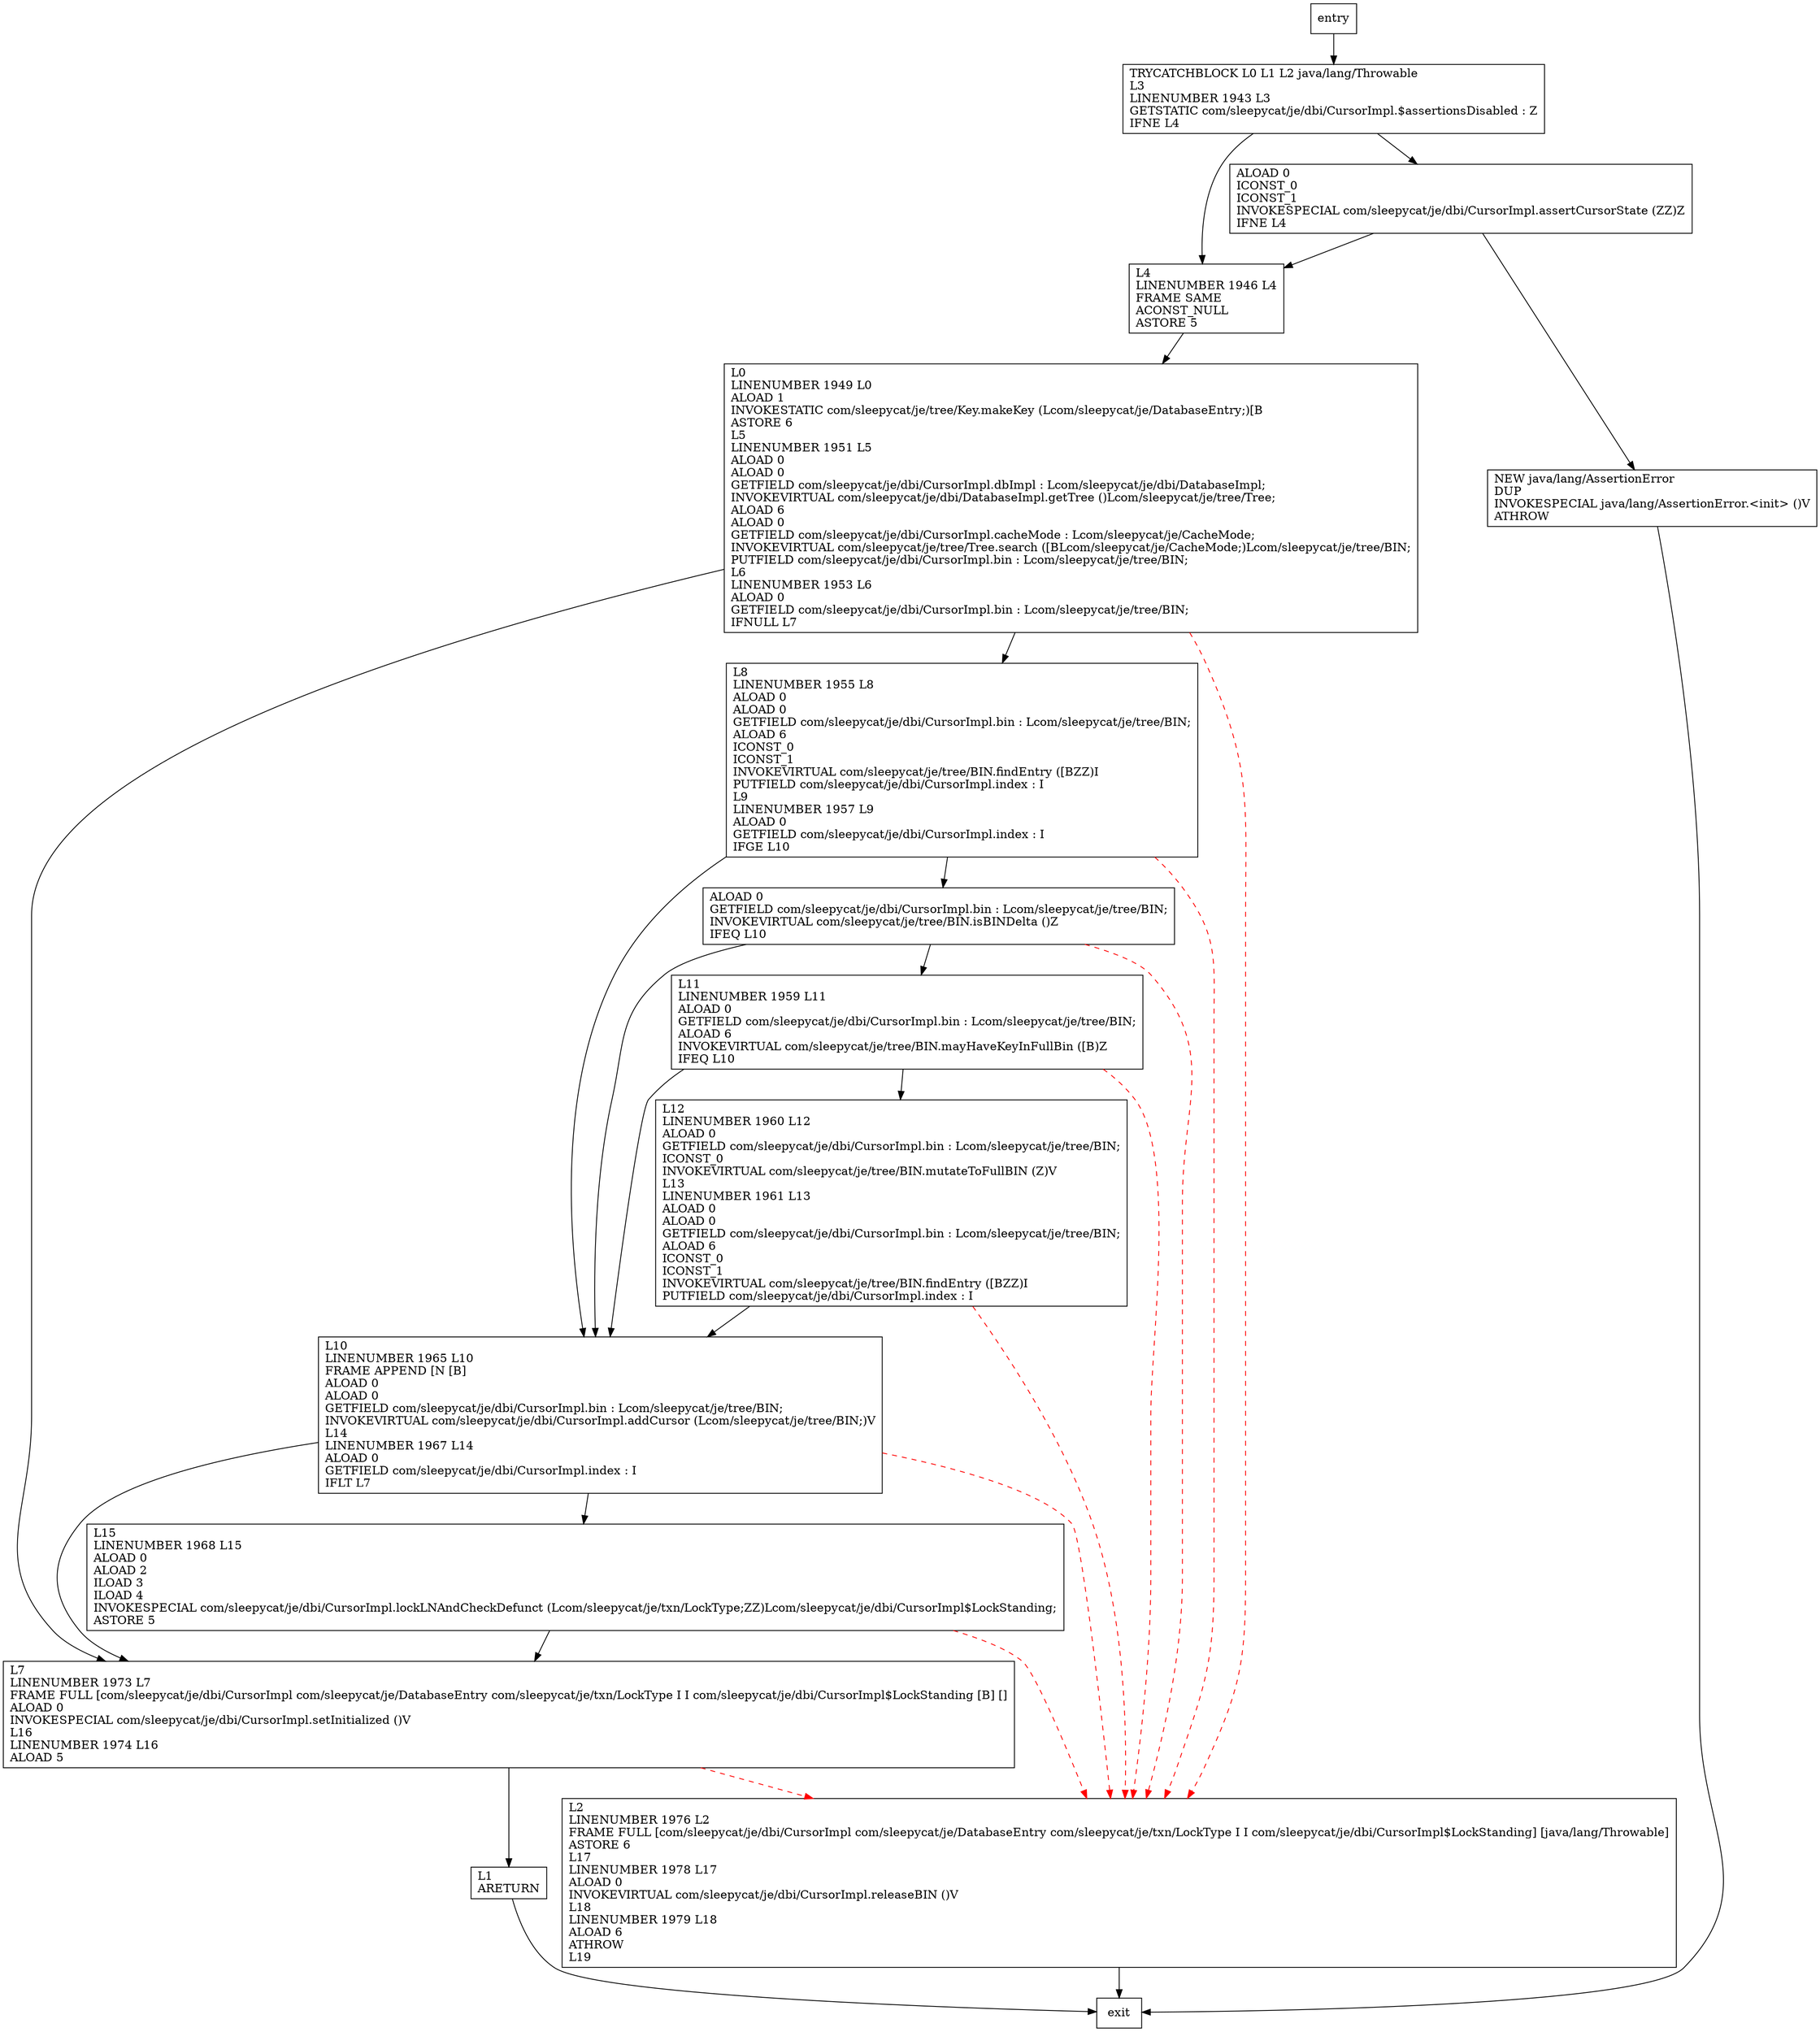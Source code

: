 digraph searchExact {
node [shape=record];
1635673534 [label="L8\lLINENUMBER 1955 L8\lALOAD 0\lALOAD 0\lGETFIELD com/sleepycat/je/dbi/CursorImpl.bin : Lcom/sleepycat/je/tree/BIN;\lALOAD 6\lICONST_0\lICONST_1\lINVOKEVIRTUAL com/sleepycat/je/tree/BIN.findEntry ([BZZ)I\lPUTFIELD com/sleepycat/je/dbi/CursorImpl.index : I\lL9\lLINENUMBER 1957 L9\lALOAD 0\lGETFIELD com/sleepycat/je/dbi/CursorImpl.index : I\lIFGE L10\l"];
762813184 [label="L12\lLINENUMBER 1960 L12\lALOAD 0\lGETFIELD com/sleepycat/je/dbi/CursorImpl.bin : Lcom/sleepycat/je/tree/BIN;\lICONST_0\lINVOKEVIRTUAL com/sleepycat/je/tree/BIN.mutateToFullBIN (Z)V\lL13\lLINENUMBER 1961 L13\lALOAD 0\lALOAD 0\lGETFIELD com/sleepycat/je/dbi/CursorImpl.bin : Lcom/sleepycat/je/tree/BIN;\lALOAD 6\lICONST_0\lICONST_1\lINVOKEVIRTUAL com/sleepycat/je/tree/BIN.findEntry ([BZZ)I\lPUTFIELD com/sleepycat/je/dbi/CursorImpl.index : I\l"];
1984421116 [label="L7\lLINENUMBER 1973 L7\lFRAME FULL [com/sleepycat/je/dbi/CursorImpl com/sleepycat/je/DatabaseEntry com/sleepycat/je/txn/LockType I I com/sleepycat/je/dbi/CursorImpl$LockStanding [B] []\lALOAD 0\lINVOKESPECIAL com/sleepycat/je/dbi/CursorImpl.setInitialized ()V\lL16\lLINENUMBER 1974 L16\lALOAD 5\l"];
1749968064 [label="L10\lLINENUMBER 1965 L10\lFRAME APPEND [N [B]\lALOAD 0\lALOAD 0\lGETFIELD com/sleepycat/je/dbi/CursorImpl.bin : Lcom/sleepycat/je/tree/BIN;\lINVOKEVIRTUAL com/sleepycat/je/dbi/CursorImpl.addCursor (Lcom/sleepycat/je/tree/BIN;)V\lL14\lLINENUMBER 1967 L14\lALOAD 0\lGETFIELD com/sleepycat/je/dbi/CursorImpl.index : I\lIFLT L7\l"];
1696533347 [label="L11\lLINENUMBER 1959 L11\lALOAD 0\lGETFIELD com/sleepycat/je/dbi/CursorImpl.bin : Lcom/sleepycat/je/tree/BIN;\lALOAD 6\lINVOKEVIRTUAL com/sleepycat/je/tree/BIN.mayHaveKeyInFullBin ([B)Z\lIFEQ L10\l"];
1757615512 [label="L2\lLINENUMBER 1976 L2\lFRAME FULL [com/sleepycat/je/dbi/CursorImpl com/sleepycat/je/DatabaseEntry com/sleepycat/je/txn/LockType I I com/sleepycat/je/dbi/CursorImpl$LockStanding] [java/lang/Throwable]\lASTORE 6\lL17\lLINENUMBER 1978 L17\lALOAD 0\lINVOKEVIRTUAL com/sleepycat/je/dbi/CursorImpl.releaseBIN ()V\lL18\lLINENUMBER 1979 L18\lALOAD 6\lATHROW\lL19\l"];
1448679877 [label="ALOAD 0\lICONST_0\lICONST_1\lINVOKESPECIAL com/sleepycat/je/dbi/CursorImpl.assertCursorState (ZZ)Z\lIFNE L4\l"];
278682517 [label="TRYCATCHBLOCK L0 L1 L2 java/lang/Throwable\lL3\lLINENUMBER 1943 L3\lGETSTATIC com/sleepycat/je/dbi/CursorImpl.$assertionsDisabled : Z\lIFNE L4\l"];
452049894 [label="L4\lLINENUMBER 1946 L4\lFRAME SAME\lACONST_NULL\lASTORE 5\l"];
906265098 [label="L15\lLINENUMBER 1968 L15\lALOAD 0\lALOAD 2\lILOAD 3\lILOAD 4\lINVOKESPECIAL com/sleepycat/je/dbi/CursorImpl.lockLNAndCheckDefunct (Lcom/sleepycat/je/txn/LockType;ZZ)Lcom/sleepycat/je/dbi/CursorImpl$LockStanding;\lASTORE 5\l"];
2002699171 [label="ALOAD 0\lGETFIELD com/sleepycat/je/dbi/CursorImpl.bin : Lcom/sleepycat/je/tree/BIN;\lINVOKEVIRTUAL com/sleepycat/je/tree/BIN.isBINDelta ()Z\lIFEQ L10\l"];
300015055 [label="NEW java/lang/AssertionError\lDUP\lINVOKESPECIAL java/lang/AssertionError.\<init\> ()V\lATHROW\l"];
13211048 [label="L0\lLINENUMBER 1949 L0\lALOAD 1\lINVOKESTATIC com/sleepycat/je/tree/Key.makeKey (Lcom/sleepycat/je/DatabaseEntry;)[B\lASTORE 6\lL5\lLINENUMBER 1951 L5\lALOAD 0\lALOAD 0\lGETFIELD com/sleepycat/je/dbi/CursorImpl.dbImpl : Lcom/sleepycat/je/dbi/DatabaseImpl;\lINVOKEVIRTUAL com/sleepycat/je/dbi/DatabaseImpl.getTree ()Lcom/sleepycat/je/tree/Tree;\lALOAD 6\lALOAD 0\lGETFIELD com/sleepycat/je/dbi/CursorImpl.cacheMode : Lcom/sleepycat/je/CacheMode;\lINVOKEVIRTUAL com/sleepycat/je/tree/Tree.search ([BLcom/sleepycat/je/CacheMode;)Lcom/sleepycat/je/tree/BIN;\lPUTFIELD com/sleepycat/je/dbi/CursorImpl.bin : Lcom/sleepycat/je/tree/BIN;\lL6\lLINENUMBER 1953 L6\lALOAD 0\lGETFIELD com/sleepycat/je/dbi/CursorImpl.bin : Lcom/sleepycat/je/tree/BIN;\lIFNULL L7\l"];
1114681840 [label="L1\lARETURN\l"];
entry;
exit;
1635673534 -> 1749968064
1635673534 -> 2002699171
1635673534 -> 1757615512 [style=dashed, color=red]
762813184 -> 1749968064
762813184 -> 1757615512 [style=dashed, color=red]
1984421116 -> 1757615512 [style=dashed, color=red]
1984421116 -> 1114681840
1749968064 -> 1984421116
1749968064 -> 906265098
1749968064 -> 1757615512 [style=dashed, color=red]
1696533347 -> 762813184
1696533347 -> 1749968064
1696533347 -> 1757615512 [style=dashed, color=red]
1757615512 -> exit
entry -> 278682517
1448679877 -> 452049894
1448679877 -> 300015055
278682517 -> 1448679877
278682517 -> 452049894
452049894 -> 13211048
906265098 -> 1984421116
906265098 -> 1757615512 [style=dashed, color=red]
2002699171 -> 1749968064
2002699171 -> 1696533347
2002699171 -> 1757615512 [style=dashed, color=red]
300015055 -> exit
13211048 -> 1635673534
13211048 -> 1984421116
13211048 -> 1757615512 [style=dashed, color=red]
1114681840 -> exit
}

